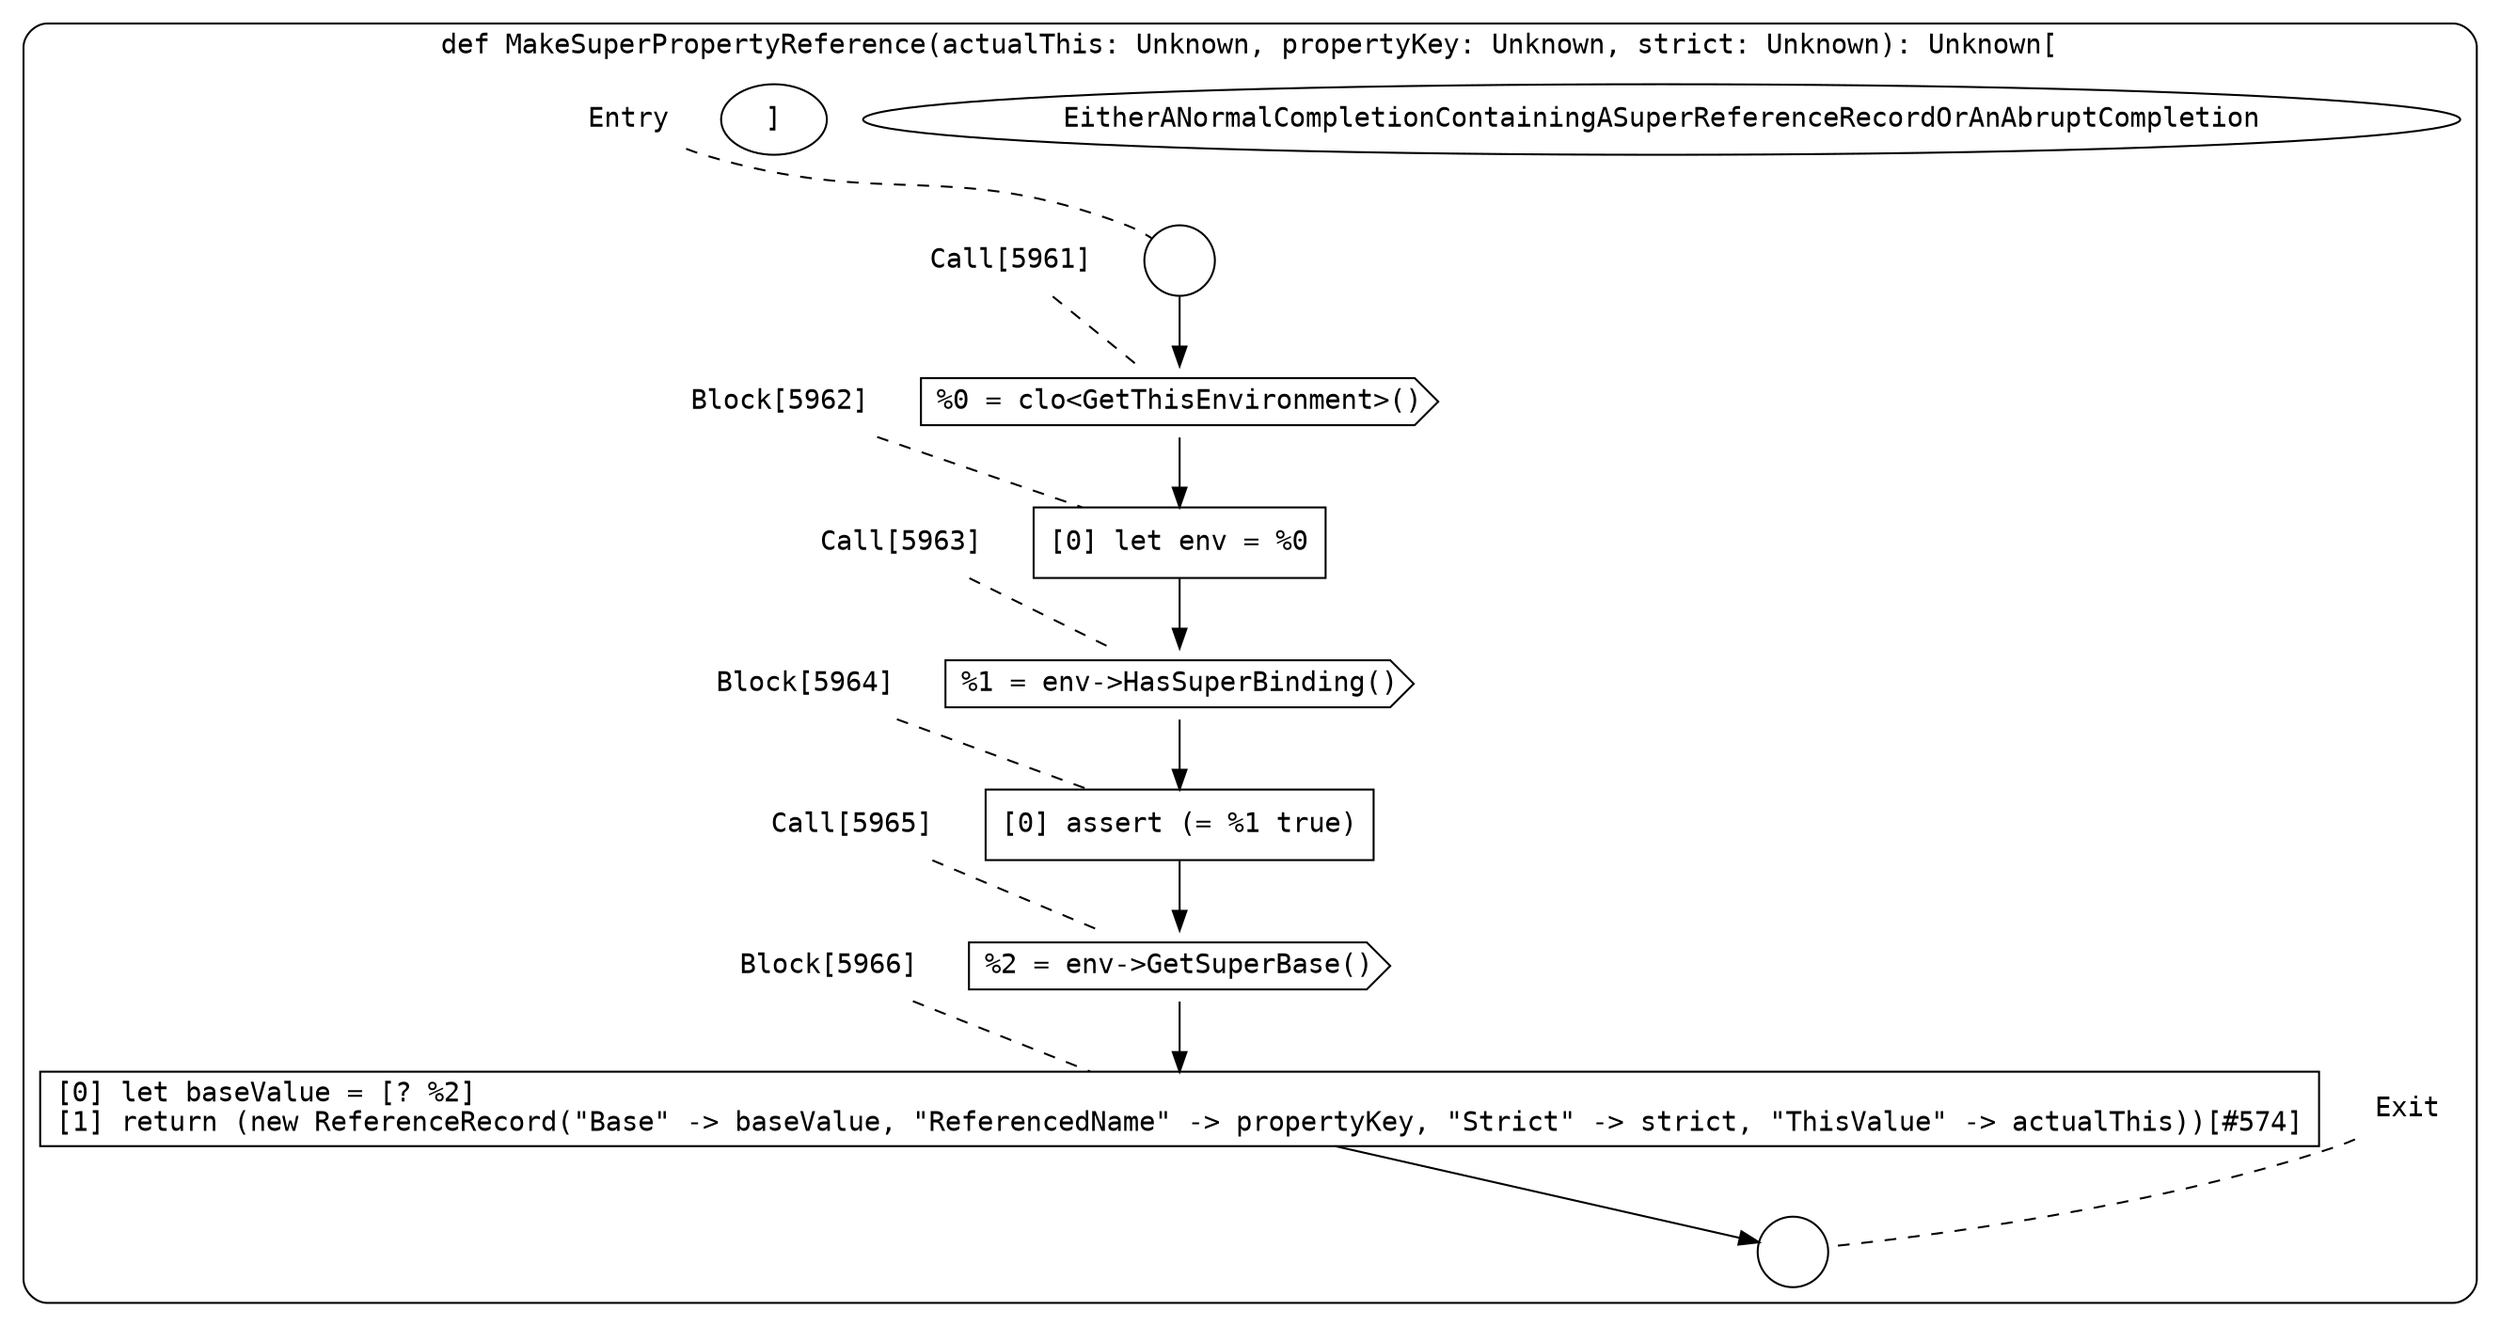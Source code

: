 digraph {
  graph [fontname = "Consolas"]
  node [fontname = "Consolas"]
  edge [fontname = "Consolas"]
  subgraph cluster1276 {
    label = "def MakeSuperPropertyReference(actualThis: Unknown, propertyKey: Unknown, strict: Unknown): Unknown["EitherANormalCompletionContainingASuperReferenceRecordOrAnAbruptCompletion"]"
    style = rounded
    cluster1276_entry_name [shape=none, label=<<font color="black">Entry</font>>]
    cluster1276_entry_name -> cluster1276_entry [arrowhead=none, color="black", style=dashed]
    cluster1276_entry [shape=circle label=" " color="black" fillcolor="white" style=filled]
    cluster1276_entry -> node5961 [color="black"]
    cluster1276_exit_name [shape=none, label=<<font color="black">Exit</font>>]
    cluster1276_exit_name -> cluster1276_exit [arrowhead=none, color="black", style=dashed]
    cluster1276_exit [shape=circle label=" " color="black" fillcolor="white" style=filled]
    node5961_name [shape=none, label=<<font color="black">Call[5961]</font>>]
    node5961_name -> node5961 [arrowhead=none, color="black", style=dashed]
    node5961 [shape=cds, label=<<font color="black">%0 = clo&lt;GetThisEnvironment&gt;()</font>> color="black" fillcolor="white", style=filled]
    node5961 -> node5962 [color="black"]
    node5962_name [shape=none, label=<<font color="black">Block[5962]</font>>]
    node5962_name -> node5962 [arrowhead=none, color="black", style=dashed]
    node5962 [shape=box, label=<<font color="black">[0] let env = %0<BR ALIGN="LEFT"/></font>> color="black" fillcolor="white", style=filled]
    node5962 -> node5963 [color="black"]
    node5963_name [shape=none, label=<<font color="black">Call[5963]</font>>]
    node5963_name -> node5963 [arrowhead=none, color="black", style=dashed]
    node5963 [shape=cds, label=<<font color="black">%1 = env-&gt;HasSuperBinding()</font>> color="black" fillcolor="white", style=filled]
    node5963 -> node5964 [color="black"]
    node5964_name [shape=none, label=<<font color="black">Block[5964]</font>>]
    node5964_name -> node5964 [arrowhead=none, color="black", style=dashed]
    node5964 [shape=box, label=<<font color="black">[0] assert (= %1 true)<BR ALIGN="LEFT"/></font>> color="black" fillcolor="white", style=filled]
    node5964 -> node5965 [color="black"]
    node5965_name [shape=none, label=<<font color="black">Call[5965]</font>>]
    node5965_name -> node5965 [arrowhead=none, color="black", style=dashed]
    node5965 [shape=cds, label=<<font color="black">%2 = env-&gt;GetSuperBase()</font>> color="black" fillcolor="white", style=filled]
    node5965 -> node5966 [color="black"]
    node5966_name [shape=none, label=<<font color="black">Block[5966]</font>>]
    node5966_name -> node5966 [arrowhead=none, color="black", style=dashed]
    node5966 [shape=box, label=<<font color="black">[0] let baseValue = [? %2]<BR ALIGN="LEFT"/>[1] return (new ReferenceRecord(&quot;Base&quot; -&gt; baseValue, &quot;ReferencedName&quot; -&gt; propertyKey, &quot;Strict&quot; -&gt; strict, &quot;ThisValue&quot; -&gt; actualThis))[#574]<BR ALIGN="LEFT"/></font>> color="black" fillcolor="white", style=filled]
    node5966 -> cluster1276_exit [color="black"]
  }
}